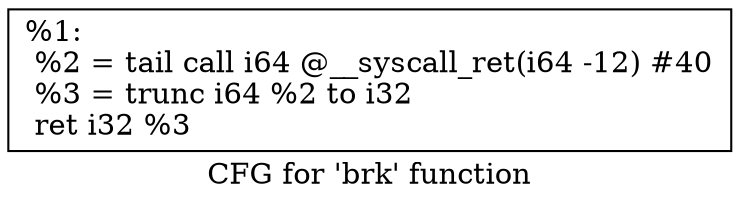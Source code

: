 digraph "CFG for 'brk' function" {
	label="CFG for 'brk' function";

	Node0x1f6d750 [shape=record,label="{%1:\l  %2 = tail call i64 @__syscall_ret(i64 -12) #40\l  %3 = trunc i64 %2 to i32\l  ret i32 %3\l}"];
}

